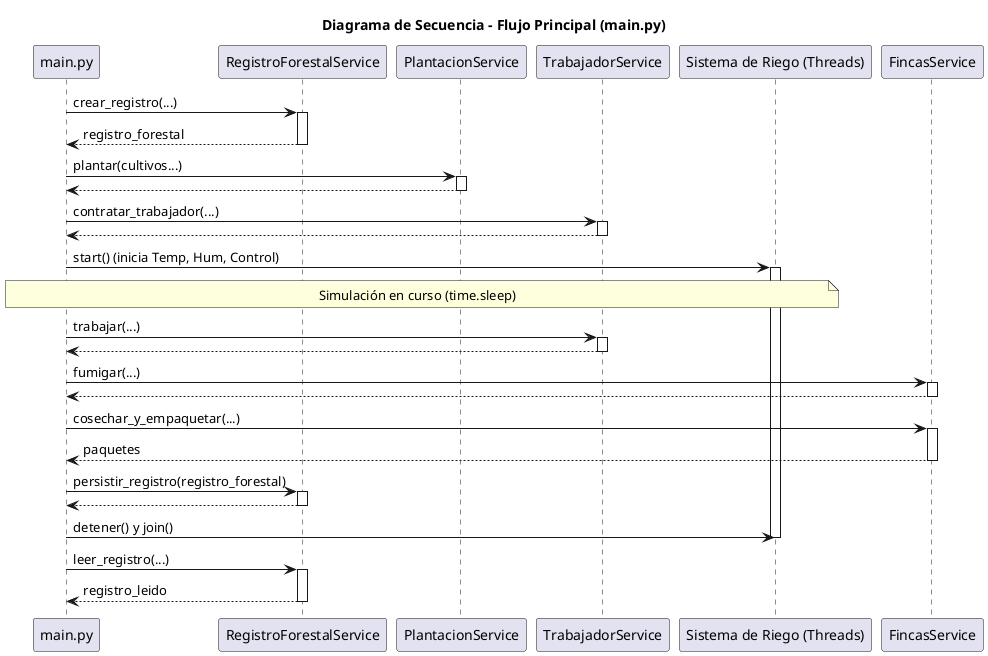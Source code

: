 @startuml
title Diagrama de Secuencia - Flujo Principal (main.py)

participant main as "main.py"
participant RegistroService as "RegistroForestalService"
participant PlantacionService
participant TrabajadorService
participant RiegoTasks as "Sistema de Riego (Threads)"
participant FincasService

main -> RegistroService: crear_registro(...)
activate RegistroService
RegistroService --> main: registro_forestal
deactivate RegistroService

main -> PlantacionService: plantar(cultivos...)
activate PlantacionService
PlantacionService --> main
deactivate PlantacionService

main -> TrabajadorService: contratar_trabajador(...)
activate TrabajadorService
TrabajadorService --> main
deactivate TrabajadorService

main -> RiegoTasks: start() (inicia Temp, Hum, Control)
activate RiegoTasks

note over main, RiegoTasks: Simulación en curso (time.sleep)

main -> TrabajadorService: trabajar(...)
activate TrabajadorService
TrabajadorService --> main
deactivate TrabajadorService

main -> FincasService: fumigar(...)
activate FincasService
FincasService --> main
deactivate FincasService

main -> FincasService: cosechar_y_empaquetar(...)
activate FincasService
FincasService --> main: paquetes
deactivate FincasService

main -> RegistroService: persistir_registro(registro_forestal)
activate RegistroService
RegistroService --> main
deactivate RegistroService

main -> RiegoTasks: detener() y join()
deactivate RiegoTasks

main -> RegistroService: leer_registro(...)
activate RegistroService
RegistroService --> main: registro_leido
deactivate RegistroService

@enduml
